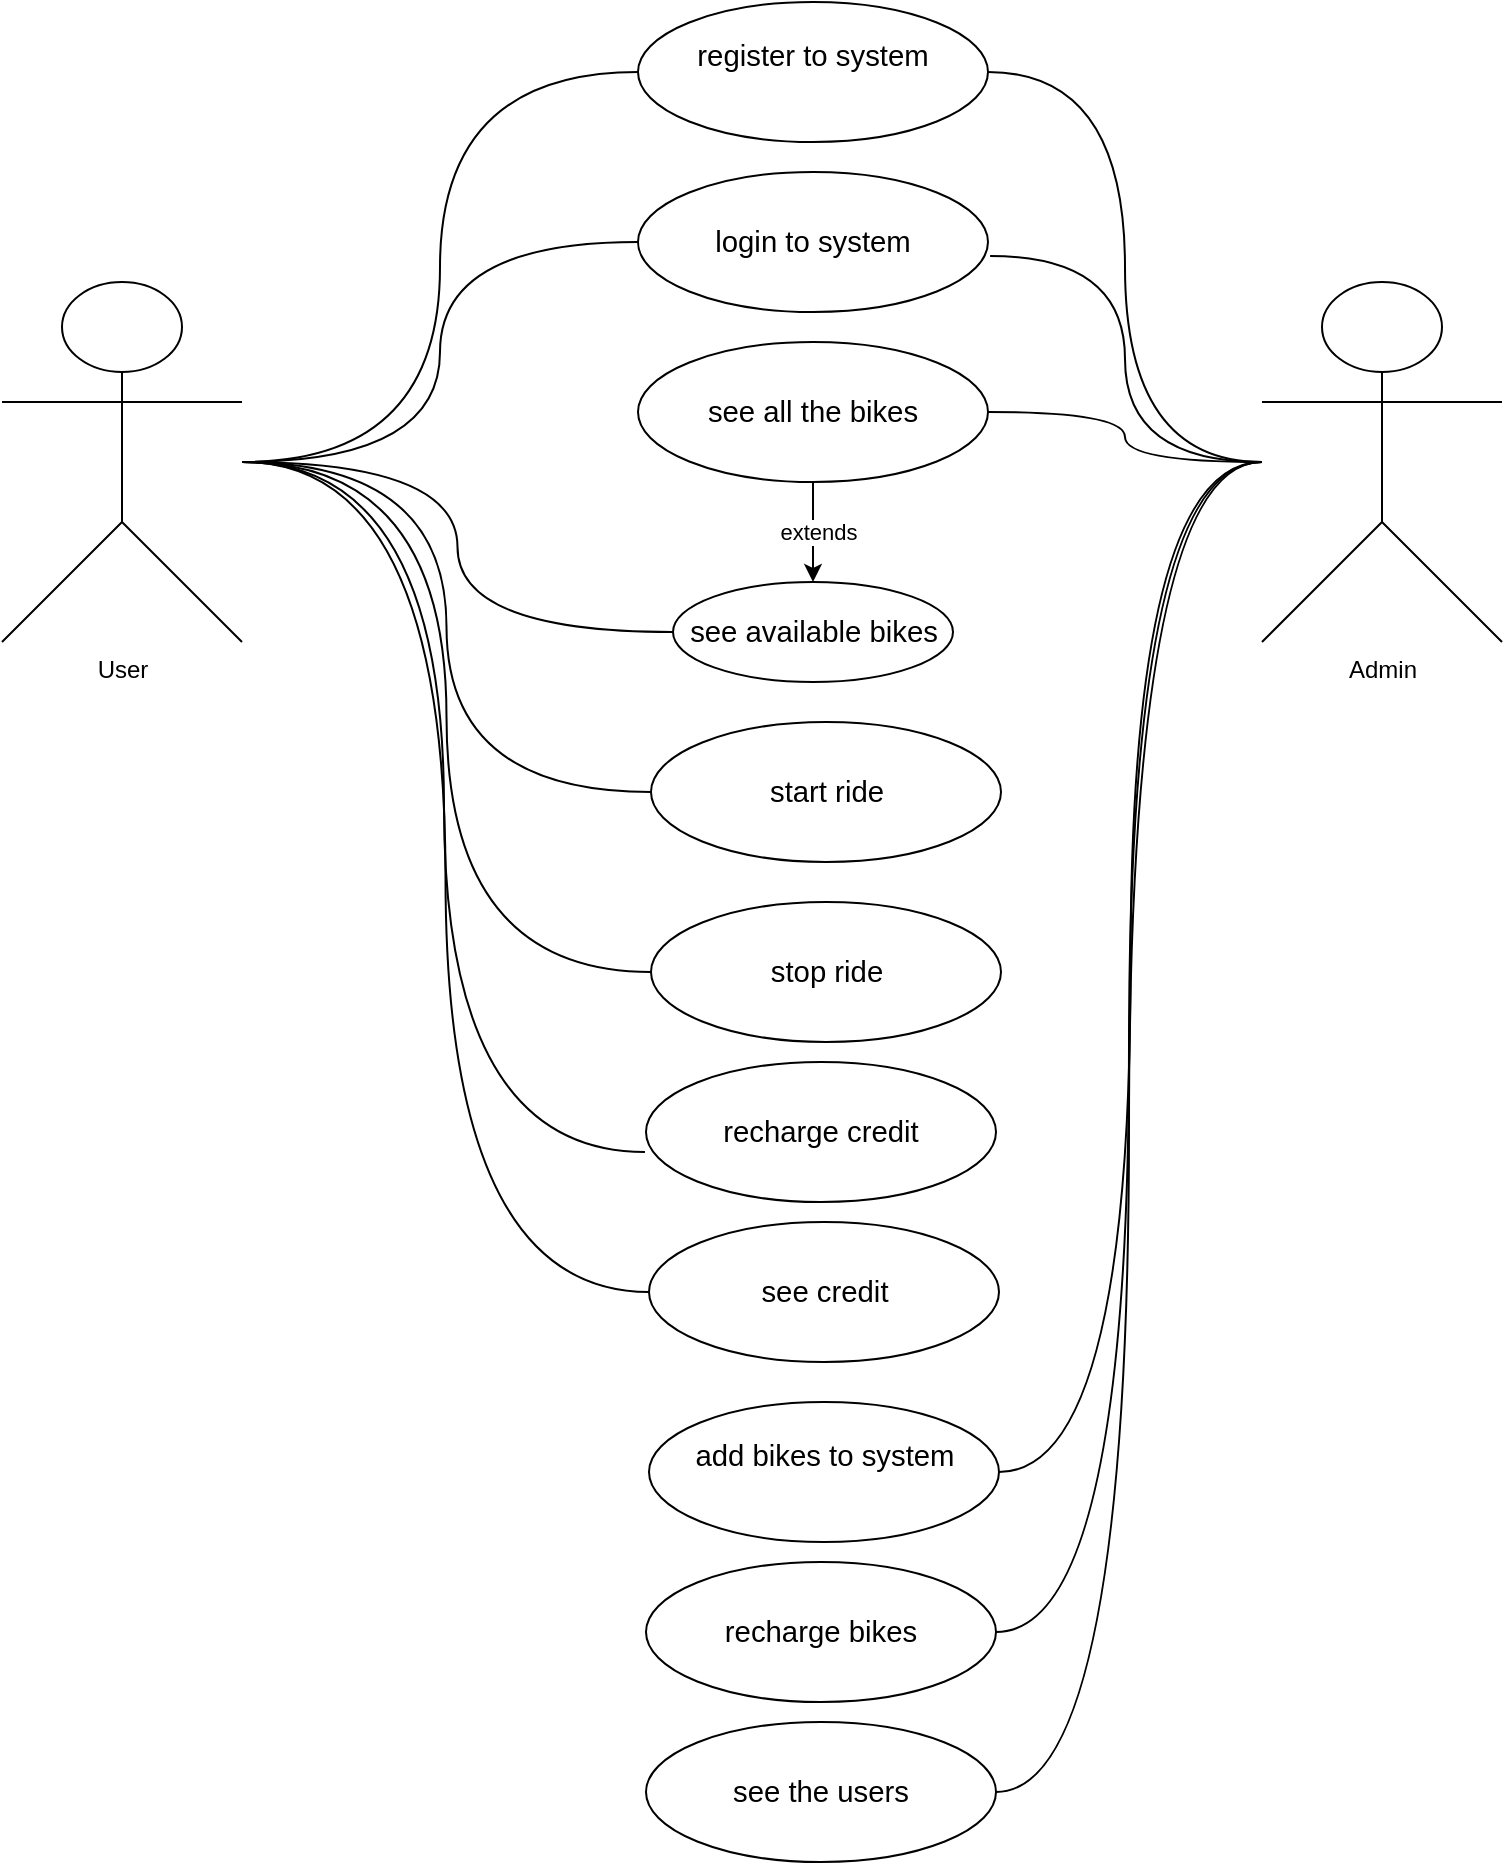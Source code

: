 <mxfile version="25.0.1">
  <diagram name="Page-1" id="9X63FI0NOCY1MrYFVr9t">
    <mxGraphModel dx="1050" dy="557" grid="1" gridSize="10" guides="1" tooltips="1" connect="1" arrows="1" fold="1" page="1" pageScale="1" pageWidth="850" pageHeight="1100" math="0" shadow="0">
      <root>
        <mxCell id="0" />
        <mxCell id="1" parent="0" />
        <mxCell id="ZC73WA0iKfkPs1EN0aNV-23" style="edgeStyle=orthogonalEdgeStyle;rounded=0;orthogonalLoop=1;jettySize=auto;html=1;entryX=0;entryY=0.5;entryDx=0;entryDy=0;endArrow=none;endFill=0;curved=1;" parent="1" source="ZC73WA0iKfkPs1EN0aNV-1" target="ZC73WA0iKfkPs1EN0aNV-5" edge="1">
          <mxGeometry relative="1" as="geometry" />
        </mxCell>
        <mxCell id="ZC73WA0iKfkPs1EN0aNV-24" style="edgeStyle=orthogonalEdgeStyle;rounded=0;orthogonalLoop=1;jettySize=auto;html=1;entryX=0;entryY=0.5;entryDx=0;entryDy=0;endArrow=none;endFill=0;curved=1;" parent="1" source="ZC73WA0iKfkPs1EN0aNV-1" target="ZC73WA0iKfkPs1EN0aNV-7" edge="1">
          <mxGeometry relative="1" as="geometry" />
        </mxCell>
        <mxCell id="ZC73WA0iKfkPs1EN0aNV-30" style="edgeStyle=orthogonalEdgeStyle;rounded=0;orthogonalLoop=1;jettySize=auto;html=1;entryX=0;entryY=0.5;entryDx=0;entryDy=0;endArrow=none;endFill=0;curved=1;" parent="1" source="ZC73WA0iKfkPs1EN0aNV-1" target="ZC73WA0iKfkPs1EN0aNV-27" edge="1">
          <mxGeometry relative="1" as="geometry" />
        </mxCell>
        <mxCell id="ZC73WA0iKfkPs1EN0aNV-31" style="edgeStyle=orthogonalEdgeStyle;rounded=0;orthogonalLoop=1;jettySize=auto;html=1;entryX=0;entryY=0.5;entryDx=0;entryDy=0;endArrow=none;endFill=0;curved=1;" parent="1" source="ZC73WA0iKfkPs1EN0aNV-1" target="ZC73WA0iKfkPs1EN0aNV-25" edge="1">
          <mxGeometry relative="1" as="geometry" />
        </mxCell>
        <mxCell id="ZC73WA0iKfkPs1EN0aNV-32" style="edgeStyle=orthogonalEdgeStyle;rounded=0;orthogonalLoop=1;jettySize=auto;html=1;entryX=0;entryY=0.5;entryDx=0;entryDy=0;endArrow=none;endFill=0;curved=1;" parent="1" source="ZC73WA0iKfkPs1EN0aNV-1" target="ZC73WA0iKfkPs1EN0aNV-26" edge="1">
          <mxGeometry relative="1" as="geometry" />
        </mxCell>
        <mxCell id="ZC73WA0iKfkPs1EN0aNV-36" style="edgeStyle=orthogonalEdgeStyle;rounded=0;orthogonalLoop=1;jettySize=auto;html=1;entryX=0;entryY=0.5;entryDx=0;entryDy=0;endArrow=none;endFill=0;curved=1;" parent="1" source="ZC73WA0iKfkPs1EN0aNV-1" target="ZC73WA0iKfkPs1EN0aNV-34" edge="1">
          <mxGeometry relative="1" as="geometry" />
        </mxCell>
        <mxCell id="ZC73WA0iKfkPs1EN0aNV-1" value="User" style="shape=umlActor;verticalLabelPosition=bottom;verticalAlign=top;html=1;outlineConnect=0;" parent="1" vertex="1">
          <mxGeometry x="20" y="220" width="120" height="180" as="geometry" />
        </mxCell>
        <mxCell id="ZC73WA0iKfkPs1EN0aNV-18" style="edgeStyle=orthogonalEdgeStyle;rounded=0;orthogonalLoop=1;jettySize=auto;html=1;entryX=1;entryY=0.5;entryDx=0;entryDy=0;curved=1;endArrow=none;endFill=0;" parent="1" source="ZC73WA0iKfkPs1EN0aNV-2" target="ZC73WA0iKfkPs1EN0aNV-8" edge="1">
          <mxGeometry relative="1" as="geometry" />
        </mxCell>
        <mxCell id="ZC73WA0iKfkPs1EN0aNV-19" style="edgeStyle=orthogonalEdgeStyle;rounded=0;orthogonalLoop=1;jettySize=auto;html=1;entryX=1;entryY=0.5;entryDx=0;entryDy=0;curved=1;endArrow=none;endFill=0;" parent="1" source="ZC73WA0iKfkPs1EN0aNV-2" target="ZC73WA0iKfkPs1EN0aNV-9" edge="1">
          <mxGeometry relative="1" as="geometry" />
        </mxCell>
        <mxCell id="ZC73WA0iKfkPs1EN0aNV-20" style="edgeStyle=orthogonalEdgeStyle;rounded=0;orthogonalLoop=1;jettySize=auto;html=1;entryX=1;entryY=0.5;entryDx=0;entryDy=0;curved=1;endArrow=none;endFill=0;" parent="1" source="ZC73WA0iKfkPs1EN0aNV-2" target="ZC73WA0iKfkPs1EN0aNV-11" edge="1">
          <mxGeometry relative="1" as="geometry" />
        </mxCell>
        <mxCell id="ZC73WA0iKfkPs1EN0aNV-21" style="edgeStyle=orthogonalEdgeStyle;rounded=0;orthogonalLoop=1;jettySize=auto;html=1;entryX=1;entryY=0.5;entryDx=0;entryDy=0;curved=1;endArrow=none;endFill=0;" parent="1" source="ZC73WA0iKfkPs1EN0aNV-2" target="ZC73WA0iKfkPs1EN0aNV-10" edge="1">
          <mxGeometry relative="1" as="geometry" />
        </mxCell>
        <mxCell id="ZC73WA0iKfkPs1EN0aNV-22" style="edgeStyle=orthogonalEdgeStyle;rounded=0;orthogonalLoop=1;jettySize=auto;html=1;entryX=1;entryY=0.5;entryDx=0;entryDy=0;curved=1;endArrow=none;endFill=0;" parent="1" source="ZC73WA0iKfkPs1EN0aNV-2" target="ZC73WA0iKfkPs1EN0aNV-5" edge="1">
          <mxGeometry relative="1" as="geometry" />
        </mxCell>
        <mxCell id="ZC73WA0iKfkPs1EN0aNV-2" value="Admin" style="shape=umlActor;verticalLabelPosition=bottom;verticalAlign=top;html=1;outlineConnect=0;" parent="1" vertex="1">
          <mxGeometry x="650" y="220" width="120" height="180" as="geometry" />
        </mxCell>
        <mxCell id="ZC73WA0iKfkPs1EN0aNV-5" value="&lt;span id=&quot;docs-internal-guid-56142e82-7fff-e0bf-c8f7-7ab0e00c2423&quot;&gt;&lt;p style=&quot;line-height:1.38;margin-top:0pt;margin-bottom:0pt;&quot; dir=&quot;ltr&quot;&gt;&lt;span style=&quot;font-size: 11pt; font-family: Arial, sans-serif; background-color: transparent; font-variant-numeric: normal; font-variant-east-asian: normal; font-variant-alternates: normal; font-variant-position: normal; font-variant-emoji: normal; vertical-align: baseline; white-space-collapse: preserve;&quot;&gt;register to system&lt;/span&gt;&lt;/p&gt;&lt;div&gt;&lt;span style=&quot;font-size: 11pt; font-family: Arial, sans-serif; background-color: transparent; font-variant-numeric: normal; font-variant-east-asian: normal; font-variant-alternates: normal; font-variant-position: normal; font-variant-emoji: normal; vertical-align: baseline; white-space-collapse: preserve;&quot;&gt;&lt;br&gt;&lt;/span&gt;&lt;/div&gt;&lt;/span&gt;" style="ellipse;whiteSpace=wrap;html=1;" parent="1" vertex="1">
          <mxGeometry x="338" y="80" width="175" height="70" as="geometry" />
        </mxCell>
        <mxCell id="ZC73WA0iKfkPs1EN0aNV-7" value="&lt;span style=&quot;font-size: 14.667px; white-space-collapse: preserve;&quot; id=&quot;docs-internal-guid-56142e82-7fff-e0bf-c8f7-7ab0e00c2423&quot;&gt;&lt;p style=&quot;line-height:1.38;margin-top:0pt;margin-bottom:0pt;&quot; dir=&quot;ltr&quot;&gt;&lt;font face=&quot;Arial, sans-serif&quot;&gt;login to system&lt;/font&gt;&lt;/p&gt;&lt;/span&gt;" style="ellipse;whiteSpace=wrap;html=1;" parent="1" vertex="1">
          <mxGeometry x="338" y="165" width="175" height="70" as="geometry" />
        </mxCell>
        <mxCell id="ZC73WA0iKfkPs1EN0aNV-28" style="edgeStyle=orthogonalEdgeStyle;rounded=0;orthogonalLoop=1;jettySize=auto;html=1;" parent="1" source="ZC73WA0iKfkPs1EN0aNV-8" target="ZC73WA0iKfkPs1EN0aNV-27" edge="1">
          <mxGeometry relative="1" as="geometry" />
        </mxCell>
        <mxCell id="ZC73WA0iKfkPs1EN0aNV-29" value="extends" style="edgeLabel;html=1;align=center;verticalAlign=middle;resizable=0;points=[];" parent="ZC73WA0iKfkPs1EN0aNV-28" vertex="1" connectable="0">
          <mxGeometry x="-0.023" y="2" relative="1" as="geometry">
            <mxPoint as="offset" />
          </mxGeometry>
        </mxCell>
        <mxCell id="ZC73WA0iKfkPs1EN0aNV-8" value="&lt;span style=&quot;font-size: 14.667px; white-space-collapse: preserve;&quot; id=&quot;docs-internal-guid-56142e82-7fff-e0bf-c8f7-7ab0e00c2423&quot;&gt;&lt;p style=&quot;line-height:1.38;margin-top:0pt;margin-bottom:0pt;&quot; dir=&quot;ltr&quot;&gt;&lt;font face=&quot;Arial, sans-serif&quot;&gt;see all the bikes&lt;/font&gt;&lt;/p&gt;&lt;/span&gt;" style="ellipse;whiteSpace=wrap;html=1;" parent="1" vertex="1">
          <mxGeometry x="338" y="250" width="175" height="70" as="geometry" />
        </mxCell>
        <mxCell id="ZC73WA0iKfkPs1EN0aNV-9" value="&lt;span id=&quot;docs-internal-guid-56142e82-7fff-e0bf-c8f7-7ab0e00c2423&quot;&gt;&lt;p style=&quot;line-height:1.38;margin-top:0pt;margin-bottom:0pt;&quot; dir=&quot;ltr&quot;&gt;&lt;span style=&quot;font-size: 11pt; font-family: Arial, sans-serif; background-color: transparent; font-variant-numeric: normal; font-variant-east-asian: normal; font-variant-alternates: normal; font-variant-position: normal; font-variant-emoji: normal; vertical-align: baseline; white-space-collapse: preserve;&quot;&gt;add bikes to system&lt;/span&gt;&lt;/p&gt;&lt;div&gt;&lt;span style=&quot;font-size: 11pt; font-family: Arial, sans-serif; background-color: transparent; font-variant-numeric: normal; font-variant-east-asian: normal; font-variant-alternates: normal; font-variant-position: normal; font-variant-emoji: normal; vertical-align: baseline; white-space-collapse: preserve;&quot;&gt;&lt;br&gt;&lt;/span&gt;&lt;/div&gt;&lt;/span&gt;" style="ellipse;whiteSpace=wrap;html=1;" parent="1" vertex="1">
          <mxGeometry x="343.5" y="780" width="175" height="70" as="geometry" />
        </mxCell>
        <mxCell id="ZC73WA0iKfkPs1EN0aNV-10" value="&lt;span style=&quot;font-size: 14.667px; white-space-collapse: preserve;&quot; id=&quot;docs-internal-guid-56142e82-7fff-e0bf-c8f7-7ab0e00c2423&quot;&gt;&lt;p style=&quot;line-height:1.38;margin-top:0pt;margin-bottom:0pt;&quot; dir=&quot;ltr&quot;&gt;&lt;font face=&quot;Arial, sans-serif&quot;&gt;see the users&lt;/font&gt;&lt;/p&gt;&lt;/span&gt;" style="ellipse;whiteSpace=wrap;html=1;" parent="1" vertex="1">
          <mxGeometry x="342" y="940" width="175" height="70" as="geometry" />
        </mxCell>
        <mxCell id="ZC73WA0iKfkPs1EN0aNV-11" value="&lt;span style=&quot;font-size: 14.667px; white-space-collapse: preserve;&quot; id=&quot;docs-internal-guid-56142e82-7fff-e0bf-c8f7-7ab0e00c2423&quot;&gt;&lt;p style=&quot;line-height:1.38;margin-top:0pt;margin-bottom:0pt;&quot; dir=&quot;ltr&quot;&gt;&lt;font face=&quot;Arial, sans-serif&quot;&gt;recharge bikes&lt;/font&gt;&lt;/p&gt;&lt;/span&gt;" style="ellipse;whiteSpace=wrap;html=1;" parent="1" vertex="1">
          <mxGeometry x="342" y="860" width="175" height="70" as="geometry" />
        </mxCell>
        <mxCell id="ZC73WA0iKfkPs1EN0aNV-17" style="edgeStyle=orthogonalEdgeStyle;rounded=0;orthogonalLoop=1;jettySize=auto;html=1;entryX=1.006;entryY=0.6;entryDx=0;entryDy=0;entryPerimeter=0;curved=1;endArrow=none;endFill=0;" parent="1" source="ZC73WA0iKfkPs1EN0aNV-2" target="ZC73WA0iKfkPs1EN0aNV-7" edge="1">
          <mxGeometry relative="1" as="geometry" />
        </mxCell>
        <mxCell id="ZC73WA0iKfkPs1EN0aNV-25" value="&lt;span style=&quot;font-size: 14.667px; white-space-collapse: preserve;&quot; id=&quot;docs-internal-guid-56142e82-7fff-e0bf-c8f7-7ab0e00c2423&quot;&gt;&lt;p style=&quot;line-height:1.38;margin-top:0pt;margin-bottom:0pt;&quot; dir=&quot;ltr&quot;&gt;&lt;font face=&quot;Arial, sans-serif&quot;&gt;start ride&lt;/font&gt;&lt;/p&gt;&lt;/span&gt;" style="ellipse;whiteSpace=wrap;html=1;" parent="1" vertex="1">
          <mxGeometry x="344.5" y="440" width="175" height="70" as="geometry" />
        </mxCell>
        <mxCell id="ZC73WA0iKfkPs1EN0aNV-26" value="&lt;span style=&quot;font-size: 14.667px; white-space-collapse: preserve;&quot; id=&quot;docs-internal-guid-56142e82-7fff-e0bf-c8f7-7ab0e00c2423&quot;&gt;&lt;p style=&quot;line-height:1.38;margin-top:0pt;margin-bottom:0pt;&quot; dir=&quot;ltr&quot;&gt;&lt;font face=&quot;Arial, sans-serif&quot;&gt;stop ride&lt;/font&gt;&lt;/p&gt;&lt;/span&gt;" style="ellipse;whiteSpace=wrap;html=1;" parent="1" vertex="1">
          <mxGeometry x="344.5" y="530" width="175" height="70" as="geometry" />
        </mxCell>
        <mxCell id="ZC73WA0iKfkPs1EN0aNV-27" value="&lt;span style=&quot;font-size: 14.667px; white-space-collapse: preserve;&quot; id=&quot;docs-internal-guid-56142e82-7fff-e0bf-c8f7-7ab0e00c2423&quot;&gt;&lt;p style=&quot;line-height:1.38;margin-top:0pt;margin-bottom:0pt;&quot; dir=&quot;ltr&quot;&gt;&lt;font face=&quot;Arial, sans-serif&quot;&gt;see available bikes&lt;/font&gt;&lt;/p&gt;&lt;/span&gt;" style="ellipse;whiteSpace=wrap;html=1;" parent="1" vertex="1">
          <mxGeometry x="355.5" y="370" width="140" height="50" as="geometry" />
        </mxCell>
        <mxCell id="ZC73WA0iKfkPs1EN0aNV-33" value="&lt;span style=&quot;font-size: 14.667px; white-space-collapse: preserve;&quot; id=&quot;docs-internal-guid-56142e82-7fff-e0bf-c8f7-7ab0e00c2423&quot;&gt;&lt;p style=&quot;line-height:1.38;margin-top:0pt;margin-bottom:0pt;&quot; dir=&quot;ltr&quot;&gt;&lt;font face=&quot;Arial, sans-serif&quot;&gt;recharge credit&lt;/font&gt;&lt;/p&gt;&lt;/span&gt;" style="ellipse;whiteSpace=wrap;html=1;" parent="1" vertex="1">
          <mxGeometry x="342" y="610" width="175" height="70" as="geometry" />
        </mxCell>
        <mxCell id="ZC73WA0iKfkPs1EN0aNV-34" value="&lt;span style=&quot;font-size: 14.667px; white-space-collapse: preserve;&quot; id=&quot;docs-internal-guid-56142e82-7fff-e0bf-c8f7-7ab0e00c2423&quot;&gt;&lt;p style=&quot;line-height:1.38;margin-top:0pt;margin-bottom:0pt;&quot; dir=&quot;ltr&quot;&gt;&lt;font face=&quot;Arial, sans-serif&quot;&gt;see credit&lt;/font&gt;&lt;/p&gt;&lt;/span&gt;" style="ellipse;whiteSpace=wrap;html=1;" parent="1" vertex="1">
          <mxGeometry x="343.5" y="690" width="175" height="70" as="geometry" />
        </mxCell>
        <mxCell id="ZC73WA0iKfkPs1EN0aNV-35" style="edgeStyle=orthogonalEdgeStyle;rounded=0;orthogonalLoop=1;jettySize=auto;html=1;entryX=-0.003;entryY=0.643;entryDx=0;entryDy=0;entryPerimeter=0;endArrow=none;endFill=0;curved=1;" parent="1" source="ZC73WA0iKfkPs1EN0aNV-1" target="ZC73WA0iKfkPs1EN0aNV-33" edge="1">
          <mxGeometry relative="1" as="geometry" />
        </mxCell>
      </root>
    </mxGraphModel>
  </diagram>
</mxfile>

